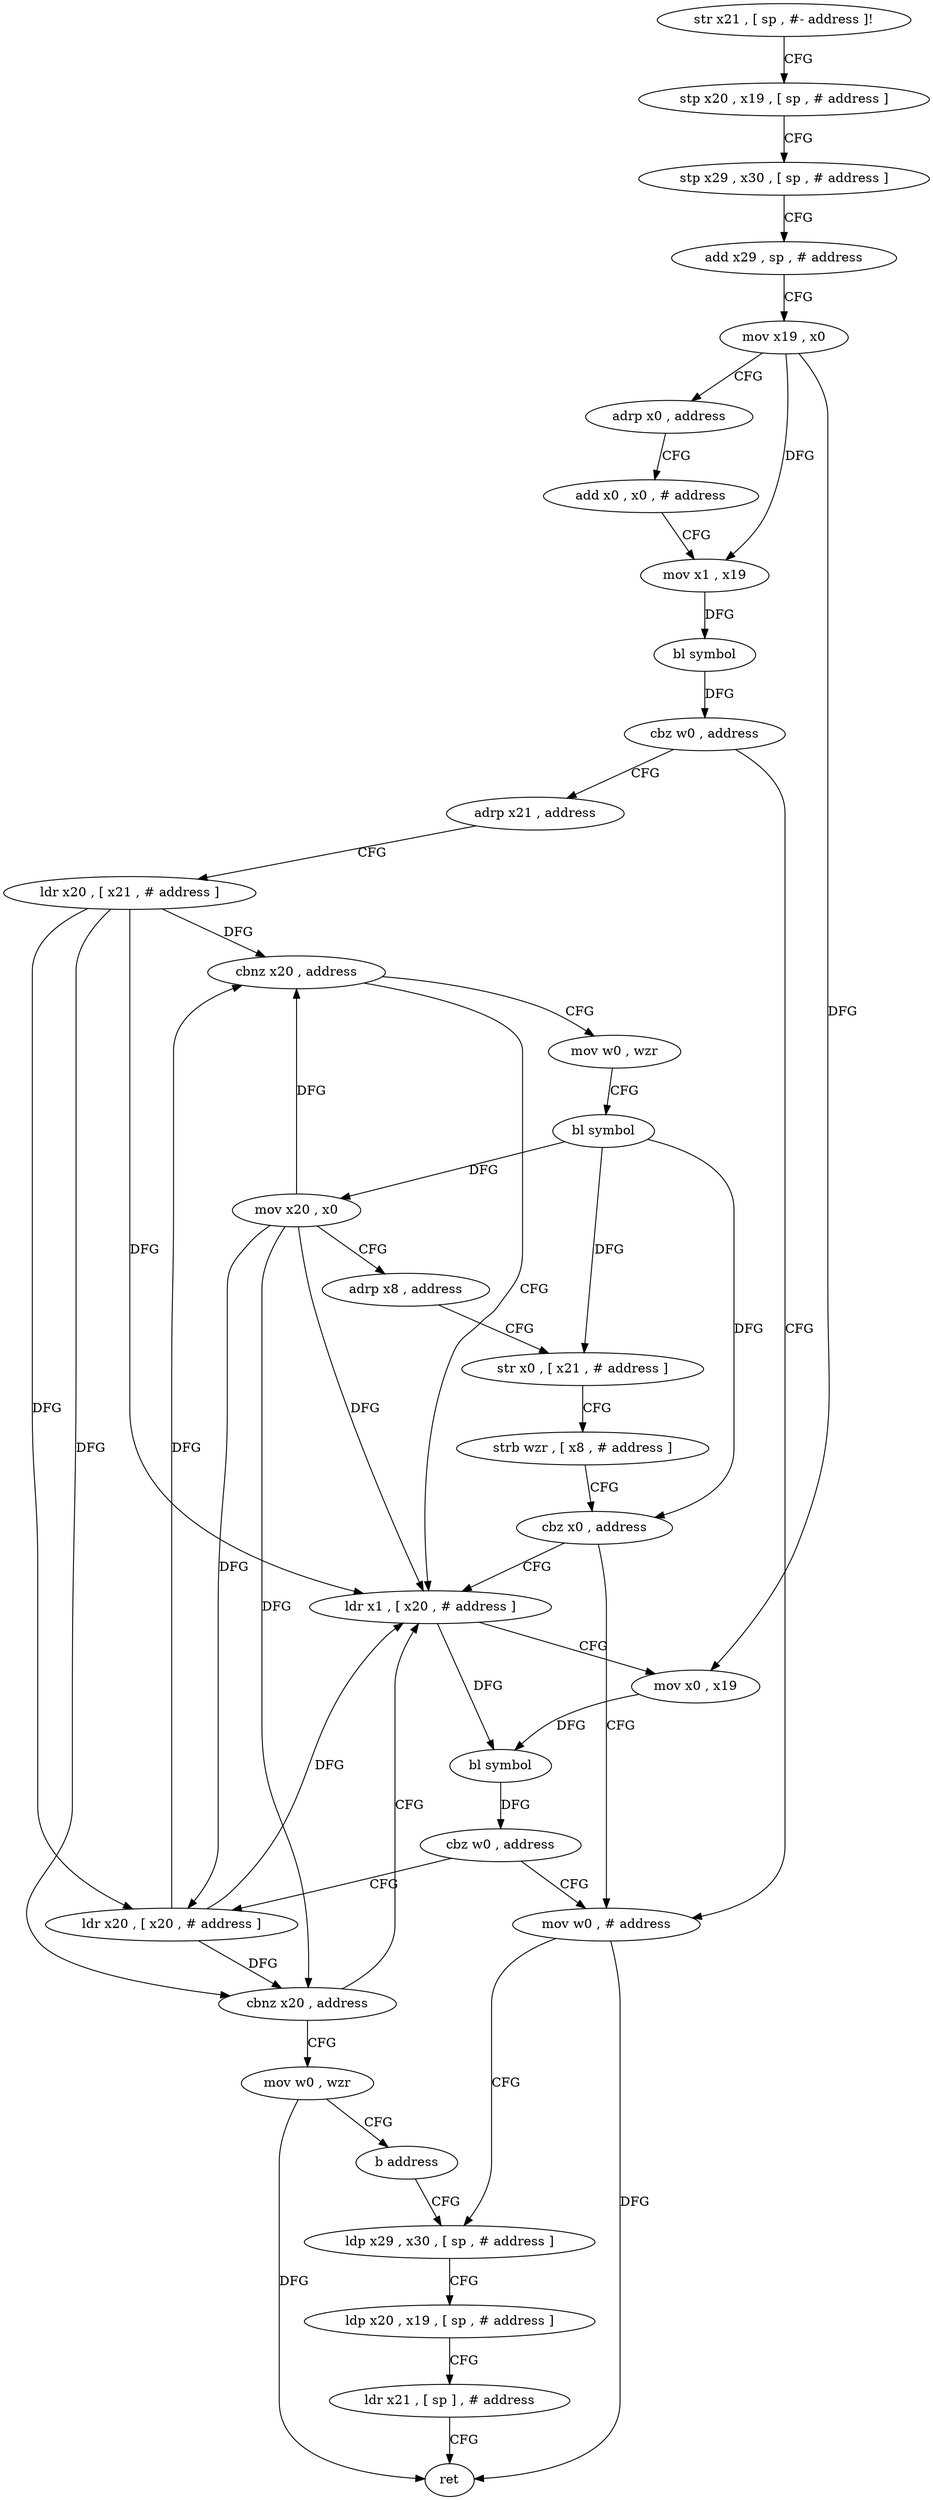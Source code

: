 digraph "func" {
"4242360" [label = "str x21 , [ sp , #- address ]!" ]
"4242364" [label = "stp x20 , x19 , [ sp , # address ]" ]
"4242368" [label = "stp x29 , x30 , [ sp , # address ]" ]
"4242372" [label = "add x29 , sp , # address" ]
"4242376" [label = "mov x19 , x0" ]
"4242380" [label = "adrp x0 , address" ]
"4242384" [label = "add x0 , x0 , # address" ]
"4242388" [label = "mov x1 , x19" ]
"4242392" [label = "bl symbol" ]
"4242396" [label = "cbz w0 , address" ]
"4242472" [label = "mov w0 , # address" ]
"4242400" [label = "adrp x21 , address" ]
"4242476" [label = "ldp x29 , x30 , [ sp , # address ]" ]
"4242404" [label = "ldr x20 , [ x21 , # address ]" ]
"4242408" [label = "cbnz x20 , address" ]
"4242440" [label = "ldr x1 , [ x20 , # address ]" ]
"4242412" [label = "mov w0 , wzr" ]
"4242444" [label = "mov x0 , x19" ]
"4242448" [label = "bl symbol" ]
"4242452" [label = "cbz w0 , address" ]
"4242456" [label = "ldr x20 , [ x20 , # address ]" ]
"4242416" [label = "bl symbol" ]
"4242420" [label = "mov x20 , x0" ]
"4242424" [label = "adrp x8 , address" ]
"4242428" [label = "str x0 , [ x21 , # address ]" ]
"4242432" [label = "strb wzr , [ x8 , # address ]" ]
"4242436" [label = "cbz x0 , address" ]
"4242460" [label = "cbnz x20 , address" ]
"4242464" [label = "mov w0 , wzr" ]
"4242468" [label = "b address" ]
"4242480" [label = "ldp x20 , x19 , [ sp , # address ]" ]
"4242484" [label = "ldr x21 , [ sp ] , # address" ]
"4242488" [label = "ret" ]
"4242360" -> "4242364" [ label = "CFG" ]
"4242364" -> "4242368" [ label = "CFG" ]
"4242368" -> "4242372" [ label = "CFG" ]
"4242372" -> "4242376" [ label = "CFG" ]
"4242376" -> "4242380" [ label = "CFG" ]
"4242376" -> "4242388" [ label = "DFG" ]
"4242376" -> "4242444" [ label = "DFG" ]
"4242380" -> "4242384" [ label = "CFG" ]
"4242384" -> "4242388" [ label = "CFG" ]
"4242388" -> "4242392" [ label = "DFG" ]
"4242392" -> "4242396" [ label = "DFG" ]
"4242396" -> "4242472" [ label = "CFG" ]
"4242396" -> "4242400" [ label = "CFG" ]
"4242472" -> "4242476" [ label = "CFG" ]
"4242472" -> "4242488" [ label = "DFG" ]
"4242400" -> "4242404" [ label = "CFG" ]
"4242476" -> "4242480" [ label = "CFG" ]
"4242404" -> "4242408" [ label = "DFG" ]
"4242404" -> "4242440" [ label = "DFG" ]
"4242404" -> "4242456" [ label = "DFG" ]
"4242404" -> "4242460" [ label = "DFG" ]
"4242408" -> "4242440" [ label = "CFG" ]
"4242408" -> "4242412" [ label = "CFG" ]
"4242440" -> "4242444" [ label = "CFG" ]
"4242440" -> "4242448" [ label = "DFG" ]
"4242412" -> "4242416" [ label = "CFG" ]
"4242444" -> "4242448" [ label = "DFG" ]
"4242448" -> "4242452" [ label = "DFG" ]
"4242452" -> "4242472" [ label = "CFG" ]
"4242452" -> "4242456" [ label = "CFG" ]
"4242456" -> "4242460" [ label = "DFG" ]
"4242456" -> "4242408" [ label = "DFG" ]
"4242456" -> "4242440" [ label = "DFG" ]
"4242416" -> "4242420" [ label = "DFG" ]
"4242416" -> "4242428" [ label = "DFG" ]
"4242416" -> "4242436" [ label = "DFG" ]
"4242420" -> "4242424" [ label = "CFG" ]
"4242420" -> "4242408" [ label = "DFG" ]
"4242420" -> "4242440" [ label = "DFG" ]
"4242420" -> "4242456" [ label = "DFG" ]
"4242420" -> "4242460" [ label = "DFG" ]
"4242424" -> "4242428" [ label = "CFG" ]
"4242428" -> "4242432" [ label = "CFG" ]
"4242432" -> "4242436" [ label = "CFG" ]
"4242436" -> "4242472" [ label = "CFG" ]
"4242436" -> "4242440" [ label = "CFG" ]
"4242460" -> "4242440" [ label = "CFG" ]
"4242460" -> "4242464" [ label = "CFG" ]
"4242464" -> "4242468" [ label = "CFG" ]
"4242464" -> "4242488" [ label = "DFG" ]
"4242468" -> "4242476" [ label = "CFG" ]
"4242480" -> "4242484" [ label = "CFG" ]
"4242484" -> "4242488" [ label = "CFG" ]
}

